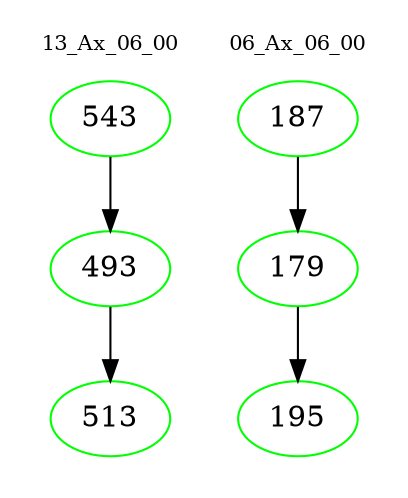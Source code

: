 digraph{
subgraph cluster_0 {
color = white
label = "13_Ax_06_00";
fontsize=10;
T0_543 [label="543", color="green"]
T0_543 -> T0_493 [color="black"]
T0_493 [label="493", color="green"]
T0_493 -> T0_513 [color="black"]
T0_513 [label="513", color="green"]
}
subgraph cluster_1 {
color = white
label = "06_Ax_06_00";
fontsize=10;
T1_187 [label="187", color="green"]
T1_187 -> T1_179 [color="black"]
T1_179 [label="179", color="green"]
T1_179 -> T1_195 [color="black"]
T1_195 [label="195", color="green"]
}
}
